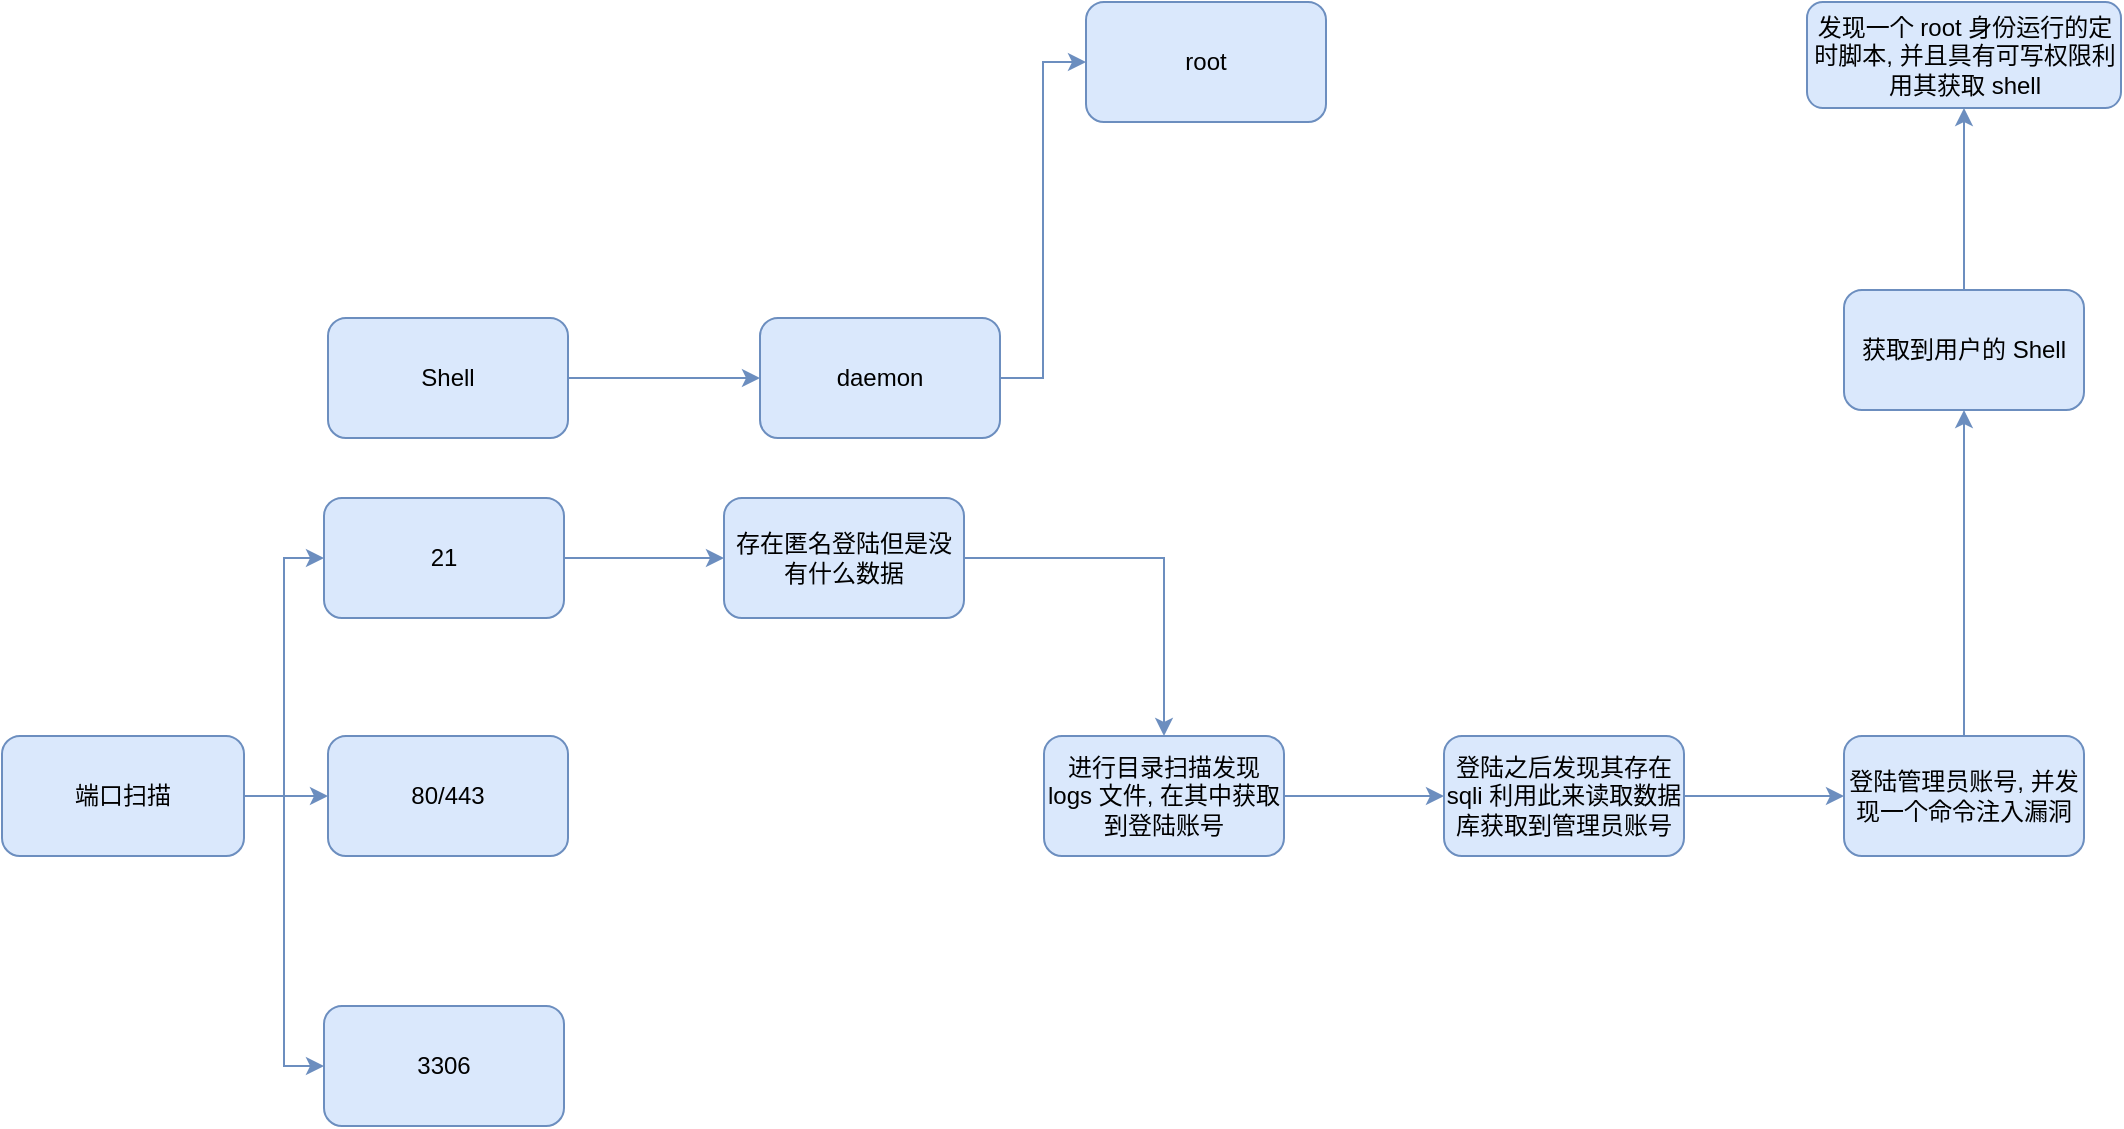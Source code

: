 <mxfile version="21.8.2" type="github">
  <diagram name="第 1 页" id="aWG13ItoGP6U5I6bJaI3">
    <mxGraphModel dx="1900" dy="1230" grid="0" gridSize="10" guides="1" tooltips="1" connect="1" arrows="1" fold="1" page="0" pageScale="1" pageWidth="827" pageHeight="1169" math="0" shadow="0">
      <root>
        <mxCell id="0" />
        <mxCell id="1" parent="0" />
        <mxCell id="sESf9vWZNCSHoRV-wfdT-3" value="" style="edgeStyle=orthogonalEdgeStyle;rounded=0;orthogonalLoop=1;jettySize=auto;html=1;entryX=0;entryY=0.5;entryDx=0;entryDy=0;fillColor=#dae8fc;strokeColor=#6c8ebf;" edge="1" parent="1" source="sESf9vWZNCSHoRV-wfdT-1" target="sESf9vWZNCSHoRV-wfdT-2">
          <mxGeometry relative="1" as="geometry" />
        </mxCell>
        <mxCell id="sESf9vWZNCSHoRV-wfdT-7" style="edgeStyle=orthogonalEdgeStyle;rounded=0;orthogonalLoop=1;jettySize=auto;html=1;entryX=0;entryY=0.5;entryDx=0;entryDy=0;fillColor=#dae8fc;strokeColor=#6c8ebf;" edge="1" parent="1" source="sESf9vWZNCSHoRV-wfdT-1" target="sESf9vWZNCSHoRV-wfdT-4">
          <mxGeometry relative="1" as="geometry" />
        </mxCell>
        <mxCell id="sESf9vWZNCSHoRV-wfdT-9" style="edgeStyle=orthogonalEdgeStyle;rounded=0;orthogonalLoop=1;jettySize=auto;html=1;entryX=0;entryY=0.5;entryDx=0;entryDy=0;fillColor=#dae8fc;strokeColor=#6c8ebf;" edge="1" parent="1" source="sESf9vWZNCSHoRV-wfdT-1" target="sESf9vWZNCSHoRV-wfdT-6">
          <mxGeometry relative="1" as="geometry" />
        </mxCell>
        <mxCell id="sESf9vWZNCSHoRV-wfdT-1" value="端口扫描" style="rounded=1;whiteSpace=wrap;html=1;fillColor=#dae8fc;strokeColor=#6c8ebf;" vertex="1" parent="1">
          <mxGeometry x="-6" y="235" width="121" height="60" as="geometry" />
        </mxCell>
        <mxCell id="sESf9vWZNCSHoRV-wfdT-11" value="" style="edgeStyle=orthogonalEdgeStyle;rounded=0;orthogonalLoop=1;jettySize=auto;html=1;fillColor=#dae8fc;strokeColor=#6c8ebf;" edge="1" parent="1" source="sESf9vWZNCSHoRV-wfdT-2" target="sESf9vWZNCSHoRV-wfdT-10">
          <mxGeometry relative="1" as="geometry" />
        </mxCell>
        <mxCell id="sESf9vWZNCSHoRV-wfdT-2" value="21" style="whiteSpace=wrap;html=1;rounded=1;fillColor=#dae8fc;strokeColor=#6c8ebf;" vertex="1" parent="1">
          <mxGeometry x="155" y="116" width="120" height="60" as="geometry" />
        </mxCell>
        <mxCell id="sESf9vWZNCSHoRV-wfdT-4" value="80/443" style="whiteSpace=wrap;html=1;rounded=1;fillColor=#dae8fc;strokeColor=#6c8ebf;" vertex="1" parent="1">
          <mxGeometry x="157" y="235" width="120" height="60" as="geometry" />
        </mxCell>
        <mxCell id="sESf9vWZNCSHoRV-wfdT-6" value="3306" style="whiteSpace=wrap;html=1;rounded=1;fillColor=#dae8fc;strokeColor=#6c8ebf;" vertex="1" parent="1">
          <mxGeometry x="155" y="370" width="120" height="60" as="geometry" />
        </mxCell>
        <mxCell id="sESf9vWZNCSHoRV-wfdT-23" style="edgeStyle=orthogonalEdgeStyle;rounded=0;orthogonalLoop=1;jettySize=auto;html=1;fillColor=#dae8fc;strokeColor=#6c8ebf;" edge="1" parent="1" source="sESf9vWZNCSHoRV-wfdT-10" target="sESf9vWZNCSHoRV-wfdT-12">
          <mxGeometry relative="1" as="geometry" />
        </mxCell>
        <mxCell id="sESf9vWZNCSHoRV-wfdT-10" value="存在匿名登陆但是没有什么数据" style="whiteSpace=wrap;html=1;rounded=1;fillColor=#dae8fc;strokeColor=#6c8ebf;" vertex="1" parent="1">
          <mxGeometry x="355" y="116" width="120" height="60" as="geometry" />
        </mxCell>
        <mxCell id="sESf9vWZNCSHoRV-wfdT-15" value="" style="edgeStyle=orthogonalEdgeStyle;rounded=0;orthogonalLoop=1;jettySize=auto;html=1;fillColor=#dae8fc;strokeColor=#6c8ebf;" edge="1" parent="1" source="sESf9vWZNCSHoRV-wfdT-12" target="sESf9vWZNCSHoRV-wfdT-14">
          <mxGeometry relative="1" as="geometry" />
        </mxCell>
        <mxCell id="sESf9vWZNCSHoRV-wfdT-12" value="进行目录扫描发现 logs 文件, 在其中获取到登陆账号" style="whiteSpace=wrap;html=1;rounded=1;fillColor=#dae8fc;strokeColor=#6c8ebf;" vertex="1" parent="1">
          <mxGeometry x="515" y="235" width="120" height="60" as="geometry" />
        </mxCell>
        <mxCell id="sESf9vWZNCSHoRV-wfdT-17" value="" style="edgeStyle=orthogonalEdgeStyle;rounded=0;orthogonalLoop=1;jettySize=auto;html=1;fillColor=#dae8fc;strokeColor=#6c8ebf;" edge="1" parent="1" source="sESf9vWZNCSHoRV-wfdT-14" target="sESf9vWZNCSHoRV-wfdT-16">
          <mxGeometry relative="1" as="geometry" />
        </mxCell>
        <mxCell id="sESf9vWZNCSHoRV-wfdT-14" value="登陆之后发现其存在 sqli 利用此来读取数据库获取到管理员账号" style="whiteSpace=wrap;html=1;rounded=1;fillColor=#dae8fc;strokeColor=#6c8ebf;" vertex="1" parent="1">
          <mxGeometry x="715" y="235" width="120" height="60" as="geometry" />
        </mxCell>
        <mxCell id="sESf9vWZNCSHoRV-wfdT-19" value="" style="edgeStyle=orthogonalEdgeStyle;rounded=0;orthogonalLoop=1;jettySize=auto;html=1;fillColor=#dae8fc;strokeColor=#6c8ebf;" edge="1" parent="1" source="sESf9vWZNCSHoRV-wfdT-16" target="sESf9vWZNCSHoRV-wfdT-18">
          <mxGeometry relative="1" as="geometry" />
        </mxCell>
        <mxCell id="sESf9vWZNCSHoRV-wfdT-16" value="登陆管理员账号, 并发现一个命令注入漏洞" style="whiteSpace=wrap;html=1;rounded=1;fillColor=#dae8fc;strokeColor=#6c8ebf;" vertex="1" parent="1">
          <mxGeometry x="915" y="235" width="120" height="60" as="geometry" />
        </mxCell>
        <mxCell id="sESf9vWZNCSHoRV-wfdT-27" value="" style="edgeStyle=orthogonalEdgeStyle;rounded=0;orthogonalLoop=1;jettySize=auto;html=1;fillColor=#dae8fc;strokeColor=#6c8ebf;" edge="1" parent="1" source="sESf9vWZNCSHoRV-wfdT-18" target="sESf9vWZNCSHoRV-wfdT-26">
          <mxGeometry relative="1" as="geometry" />
        </mxCell>
        <mxCell id="sESf9vWZNCSHoRV-wfdT-18" value="获取到用户的 Shell" style="whiteSpace=wrap;html=1;rounded=1;fillColor=#dae8fc;strokeColor=#6c8ebf;" vertex="1" parent="1">
          <mxGeometry x="915" y="12" width="120" height="60" as="geometry" />
        </mxCell>
        <mxCell id="sESf9vWZNCSHoRV-wfdT-22" value="" style="edgeStyle=orthogonalEdgeStyle;rounded=0;orthogonalLoop=1;jettySize=auto;html=1;fillColor=#dae8fc;strokeColor=#6c8ebf;" edge="1" parent="1" source="sESf9vWZNCSHoRV-wfdT-20" target="sESf9vWZNCSHoRV-wfdT-21">
          <mxGeometry relative="1" as="geometry" />
        </mxCell>
        <mxCell id="sESf9vWZNCSHoRV-wfdT-20" value="Shell" style="whiteSpace=wrap;html=1;rounded=1;fillColor=#dae8fc;strokeColor=#6c8ebf;" vertex="1" parent="1">
          <mxGeometry x="157" y="26" width="120" height="60" as="geometry" />
        </mxCell>
        <mxCell id="sESf9vWZNCSHoRV-wfdT-25" value="" style="edgeStyle=orthogonalEdgeStyle;rounded=0;orthogonalLoop=1;jettySize=auto;html=1;entryX=0;entryY=0.5;entryDx=0;entryDy=0;fillColor=#dae8fc;strokeColor=#6c8ebf;" edge="1" parent="1" source="sESf9vWZNCSHoRV-wfdT-21" target="sESf9vWZNCSHoRV-wfdT-24">
          <mxGeometry relative="1" as="geometry" />
        </mxCell>
        <mxCell id="sESf9vWZNCSHoRV-wfdT-21" value="daemon" style="whiteSpace=wrap;html=1;rounded=1;fillColor=#dae8fc;strokeColor=#6c8ebf;" vertex="1" parent="1">
          <mxGeometry x="373" y="26" width="120" height="60" as="geometry" />
        </mxCell>
        <mxCell id="sESf9vWZNCSHoRV-wfdT-24" value="root" style="whiteSpace=wrap;html=1;rounded=1;fillColor=#dae8fc;strokeColor=#6c8ebf;" vertex="1" parent="1">
          <mxGeometry x="536" y="-132" width="120" height="60" as="geometry" />
        </mxCell>
        <mxCell id="sESf9vWZNCSHoRV-wfdT-26" value="发现一个 root 身份运行的定时脚本, 并且具有可写权限利用其获取 shell" style="whiteSpace=wrap;html=1;rounded=1;fillColor=#dae8fc;strokeColor=#6c8ebf;" vertex="1" parent="1">
          <mxGeometry x="896.5" y="-132" width="157" height="53" as="geometry" />
        </mxCell>
      </root>
    </mxGraphModel>
  </diagram>
</mxfile>
